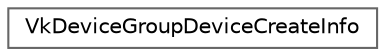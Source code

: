 digraph "类继承关系图"
{
 // LATEX_PDF_SIZE
  bgcolor="transparent";
  edge [fontname=Helvetica,fontsize=10,labelfontname=Helvetica,labelfontsize=10];
  node [fontname=Helvetica,fontsize=10,shape=box,height=0.2,width=0.4];
  rankdir="LR";
  Node0 [id="Node000000",label="VkDeviceGroupDeviceCreateInfo",height=0.2,width=0.4,color="grey40", fillcolor="white", style="filled",URL="$struct_vk_device_group_device_create_info.html",tooltip=" "];
}
